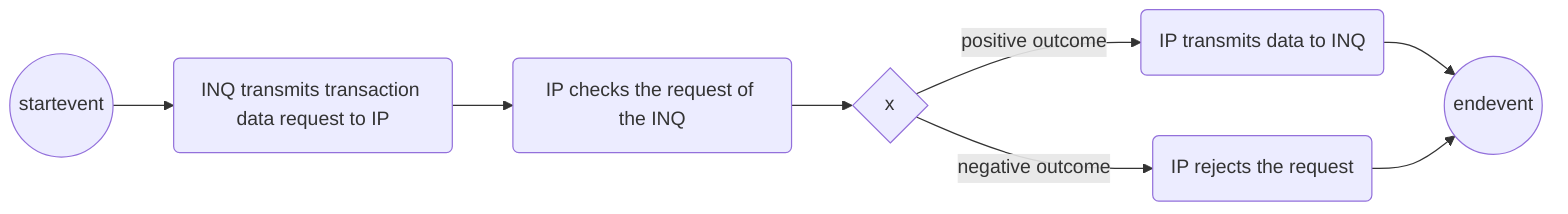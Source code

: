 graph LR
1:startevent:((startevent)) --> 2:task:(INQ transmits transaction data request to IP)
2:task:(INQ transmits transaction data request to IP) --> 3:task:(IP checks the request of the INQ)
3:task:(IP checks the request of the INQ) --> 4:exclusivegateway:{x}
4:exclusivegateway:{x} --> |positive outcome| 5:task:(IP transmits data to INQ)
4:exclusivegateway:{x} --> |negative outcome| 6:task:(IP rejects the request)
5:task:(IP transmits data to INQ) --> 7:endevent:((endevent))
6:task:(IP rejects the request) --> 7:endevent:((endevent))